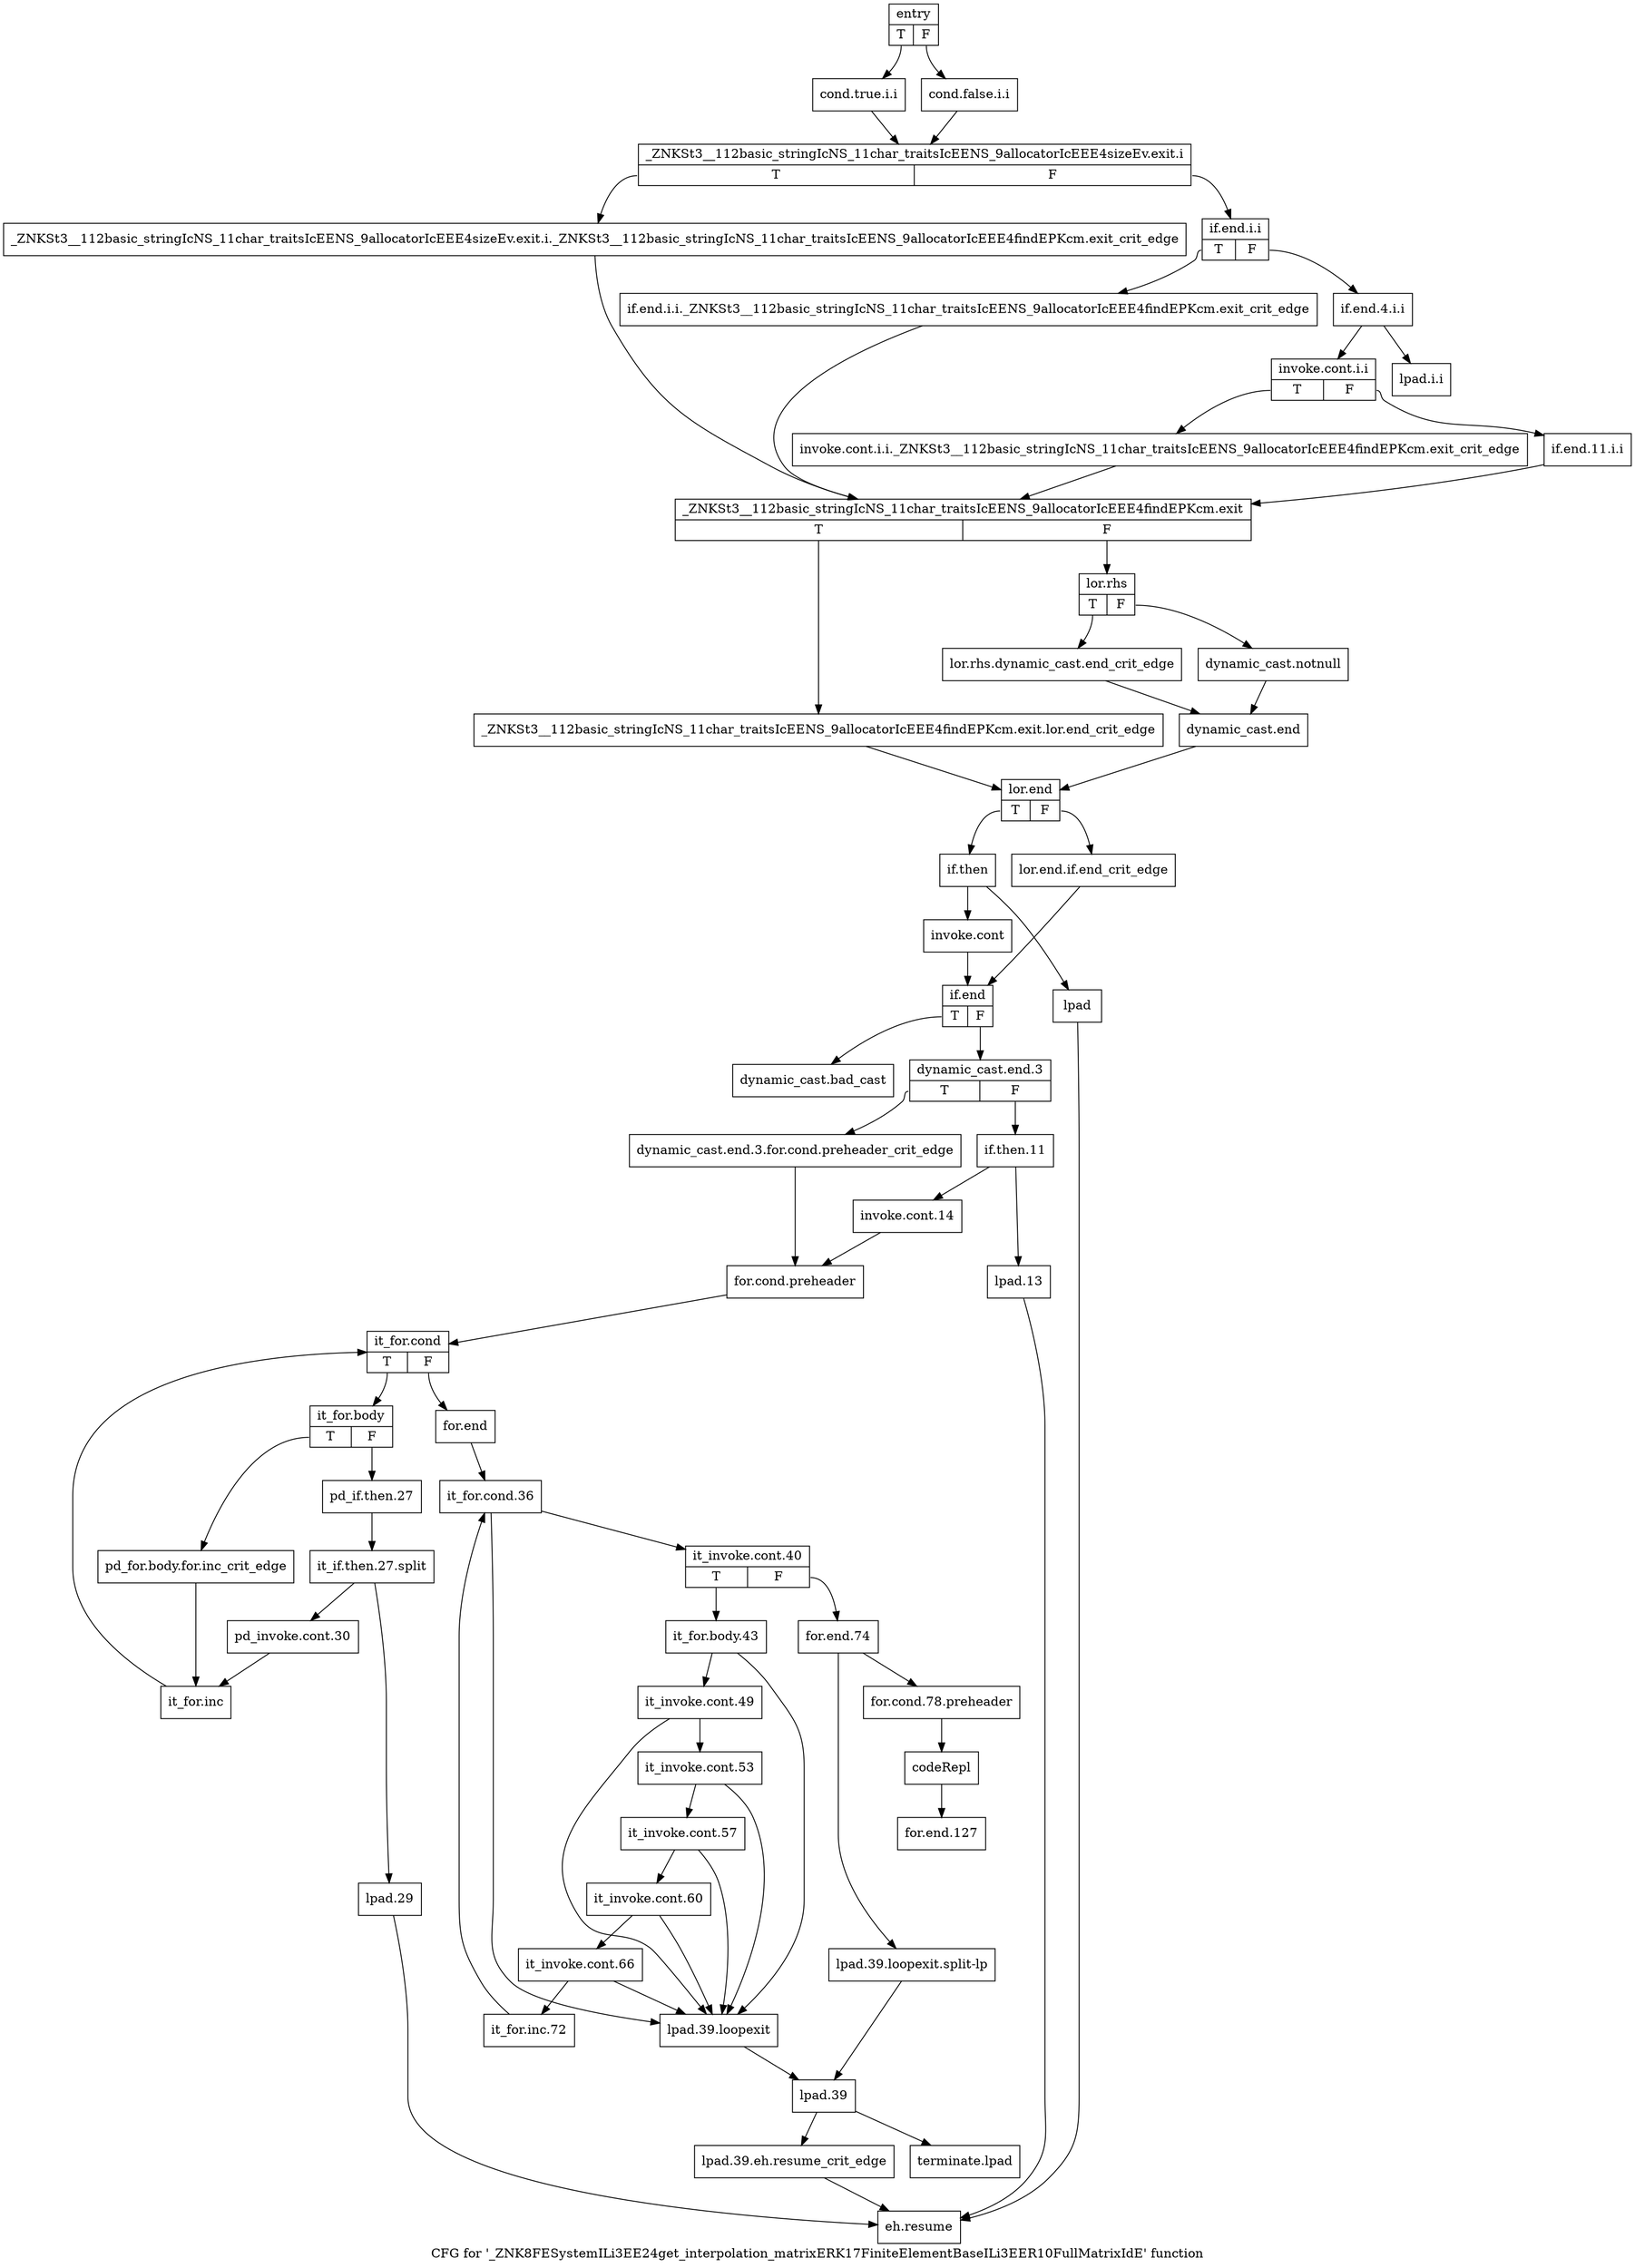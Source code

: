 digraph "CFG for '_ZNK8FESystemILi3EE24get_interpolation_matrixERK17FiniteElementBaseILi3EER10FullMatrixIdE' function" {
	label="CFG for '_ZNK8FESystemILi3EE24get_interpolation_matrixERK17FiniteElementBaseILi3EER10FullMatrixIdE' function";

	Node0x51829f0 [shape=record,label="{entry|{<s0>T|<s1>F}}"];
	Node0x51829f0:s0 -> Node0x5182a40;
	Node0x51829f0:s1 -> Node0x5182a90;
	Node0x5182a40 [shape=record,label="{cond.true.i.i}"];
	Node0x5182a40 -> Node0x5182ae0;
	Node0x5182a90 [shape=record,label="{cond.false.i.i}"];
	Node0x5182a90 -> Node0x5182ae0;
	Node0x5182ae0 [shape=record,label="{_ZNKSt3__112basic_stringIcNS_11char_traitsIcEENS_9allocatorIcEEE4sizeEv.exit.i|{<s0>T|<s1>F}}"];
	Node0x5182ae0:s0 -> Node0x5182b30;
	Node0x5182ae0:s1 -> Node0x5182b80;
	Node0x5182b30 [shape=record,label="{_ZNKSt3__112basic_stringIcNS_11char_traitsIcEENS_9allocatorIcEEE4sizeEv.exit.i._ZNKSt3__112basic_stringIcNS_11char_traitsIcEENS_9allocatorIcEEE4findEPKcm.exit_crit_edge}"];
	Node0x5182b30 -> Node0x5182db0;
	Node0x5182b80 [shape=record,label="{if.end.i.i|{<s0>T|<s1>F}}"];
	Node0x5182b80:s0 -> Node0x5182bd0;
	Node0x5182b80:s1 -> Node0x5182c20;
	Node0x5182bd0 [shape=record,label="{if.end.i.i._ZNKSt3__112basic_stringIcNS_11char_traitsIcEENS_9allocatorIcEEE4findEPKcm.exit_crit_edge}"];
	Node0x5182bd0 -> Node0x5182db0;
	Node0x5182c20 [shape=record,label="{if.end.4.i.i}"];
	Node0x5182c20 -> Node0x5182c70;
	Node0x5182c20 -> Node0x5182d10;
	Node0x5182c70 [shape=record,label="{invoke.cont.i.i|{<s0>T|<s1>F}}"];
	Node0x5182c70:s0 -> Node0x5182cc0;
	Node0x5182c70:s1 -> Node0x5182d60;
	Node0x5182cc0 [shape=record,label="{invoke.cont.i.i._ZNKSt3__112basic_stringIcNS_11char_traitsIcEENS_9allocatorIcEEE4findEPKcm.exit_crit_edge}"];
	Node0x5182cc0 -> Node0x5182db0;
	Node0x5182d10 [shape=record,label="{lpad.i.i}"];
	Node0x5182d60 [shape=record,label="{if.end.11.i.i}"];
	Node0x5182d60 -> Node0x5182db0;
	Node0x5182db0 [shape=record,label="{_ZNKSt3__112basic_stringIcNS_11char_traitsIcEENS_9allocatorIcEEE4findEPKcm.exit|{<s0>T|<s1>F}}"];
	Node0x5182db0:s0 -> Node0x5182e00;
	Node0x5182db0:s1 -> Node0x5182e50;
	Node0x5182e00 [shape=record,label="{_ZNKSt3__112basic_stringIcNS_11char_traitsIcEENS_9allocatorIcEEE4findEPKcm.exit.lor.end_crit_edge}"];
	Node0x5182e00 -> Node0x5182f90;
	Node0x5182e50 [shape=record,label="{lor.rhs|{<s0>T|<s1>F}}"];
	Node0x5182e50:s0 -> Node0x5182ea0;
	Node0x5182e50:s1 -> Node0x5182ef0;
	Node0x5182ea0 [shape=record,label="{lor.rhs.dynamic_cast.end_crit_edge}"];
	Node0x5182ea0 -> Node0x5182f40;
	Node0x5182ef0 [shape=record,label="{dynamic_cast.notnull}"];
	Node0x5182ef0 -> Node0x5182f40;
	Node0x5182f40 [shape=record,label="{dynamic_cast.end}"];
	Node0x5182f40 -> Node0x5182f90;
	Node0x5182f90 [shape=record,label="{lor.end|{<s0>T|<s1>F}}"];
	Node0x5182f90:s0 -> Node0x5183030;
	Node0x5182f90:s1 -> Node0x5182fe0;
	Node0x5182fe0 [shape=record,label="{lor.end.if.end_crit_edge}"];
	Node0x5182fe0 -> Node0x5183120;
	Node0x5183030 [shape=record,label="{if.then}"];
	Node0x5183030 -> Node0x5183080;
	Node0x5183030 -> Node0x51830d0;
	Node0x5183080 [shape=record,label="{invoke.cont}"];
	Node0x5183080 -> Node0x5183120;
	Node0x51830d0 [shape=record,label="{lpad}"];
	Node0x51830d0 -> Node0x5183b70;
	Node0x5183120 [shape=record,label="{if.end|{<s0>T|<s1>F}}"];
	Node0x5183120:s0 -> Node0x5183170;
	Node0x5183120:s1 -> Node0x51831c0;
	Node0x5183170 [shape=record,label="{dynamic_cast.bad_cast}"];
	Node0x51831c0 [shape=record,label="{dynamic_cast.end.3|{<s0>T|<s1>F}}"];
	Node0x51831c0:s0 -> Node0x5183210;
	Node0x51831c0:s1 -> Node0x51832b0;
	Node0x5183210 [shape=record,label="{dynamic_cast.end.3.for.cond.preheader_crit_edge}"];
	Node0x5183210 -> Node0x5183260;
	Node0x5183260 [shape=record,label="{for.cond.preheader}"];
	Node0x5183260 -> Node0x51833a0;
	Node0x51832b0 [shape=record,label="{if.then.11}"];
	Node0x51832b0 -> Node0x5183300;
	Node0x51832b0 -> Node0x5183350;
	Node0x5183300 [shape=record,label="{invoke.cont.14}"];
	Node0x5183300 -> Node0x5183260;
	Node0x5183350 [shape=record,label="{lpad.13}"];
	Node0x5183350 -> Node0x5183b70;
	Node0x51833a0 [shape=record,label="{it_for.cond|{<s0>T|<s1>F}}"];
	Node0x51833a0:s0 -> Node0x51833f0;
	Node0x51833a0:s1 -> Node0x51835d0;
	Node0x51833f0 [shape=record,label="{it_for.body|{<s0>T|<s1>F}}"];
	Node0x51833f0:s0 -> Node0x5183440;
	Node0x51833f0:s1 -> Node0x5183490;
	Node0x5183440 [shape=record,label="{pd_for.body.for.inc_crit_edge}"];
	Node0x5183440 -> Node0x5183580;
	Node0x5183490 [shape=record,label="{pd_if.then.27}"];
	Node0x5183490 -> Node0xa513f80;
	Node0xa513f80 [shape=record,label="{it_if.then.27.split}"];
	Node0xa513f80 -> Node0x51834e0;
	Node0xa513f80 -> Node0x5183530;
	Node0x51834e0 [shape=record,label="{pd_invoke.cont.30}"];
	Node0x51834e0 -> Node0x5183580;
	Node0x5183530 [shape=record,label="{lpad.29}"];
	Node0x5183530 -> Node0x5183b70;
	Node0x5183580 [shape=record,label="{it_for.inc}"];
	Node0x5183580 -> Node0x51833a0;
	Node0x51835d0 [shape=record,label="{for.end}"];
	Node0x51835d0 -> Node0x5183620;
	Node0x5183620 [shape=record,label="{it_for.cond.36}"];
	Node0x5183620 -> Node0x5183670;
	Node0x5183620 -> Node0x51838f0;
	Node0x5183670 [shape=record,label="{it_invoke.cont.40|{<s0>T|<s1>F}}"];
	Node0x5183670:s0 -> Node0x51836c0;
	Node0x5183670:s1 -> Node0x5183a30;
	Node0x51836c0 [shape=record,label="{it_for.body.43}"];
	Node0x51836c0 -> Node0x5183710;
	Node0x51836c0 -> Node0x51838f0;
	Node0x5183710 [shape=record,label="{it_invoke.cont.49}"];
	Node0x5183710 -> Node0x5183760;
	Node0x5183710 -> Node0x51838f0;
	Node0x5183760 [shape=record,label="{it_invoke.cont.53}"];
	Node0x5183760 -> Node0x51837b0;
	Node0x5183760 -> Node0x51838f0;
	Node0x51837b0 [shape=record,label="{it_invoke.cont.57}"];
	Node0x51837b0 -> Node0x5183800;
	Node0x51837b0 -> Node0x51838f0;
	Node0x5183800 [shape=record,label="{it_invoke.cont.60}"];
	Node0x5183800 -> Node0x5183850;
	Node0x5183800 -> Node0x51838f0;
	Node0x5183850 [shape=record,label="{it_invoke.cont.66}"];
	Node0x5183850 -> Node0x51838a0;
	Node0x5183850 -> Node0x51838f0;
	Node0x51838a0 [shape=record,label="{it_for.inc.72}"];
	Node0x51838a0 -> Node0x5183620;
	Node0x51838f0 [shape=record,label="{lpad.39.loopexit}"];
	Node0x51838f0 -> Node0x5183990;
	Node0x5183940 [shape=record,label="{lpad.39.loopexit.split-lp}"];
	Node0x5183940 -> Node0x5183990;
	Node0x5183990 [shape=record,label="{lpad.39}"];
	Node0x5183990 -> Node0x51839e0;
	Node0x5183990 -> Node0x5183bc0;
	Node0x51839e0 [shape=record,label="{lpad.39.eh.resume_crit_edge}"];
	Node0x51839e0 -> Node0x5183b70;
	Node0x5183a30 [shape=record,label="{for.end.74}"];
	Node0x5183a30 -> Node0x5183a80;
	Node0x5183a30 -> Node0x5183940;
	Node0x5183a80 [shape=record,label="{for.cond.78.preheader}"];
	Node0x5183a80 -> Node0x5183ad0;
	Node0x5183ad0 [shape=record,label="{codeRepl}"];
	Node0x5183ad0 -> Node0x5183b20;
	Node0x5183b20 [shape=record,label="{for.end.127}"];
	Node0x5183b70 [shape=record,label="{eh.resume}"];
	Node0x5183bc0 [shape=record,label="{terminate.lpad}"];
}
